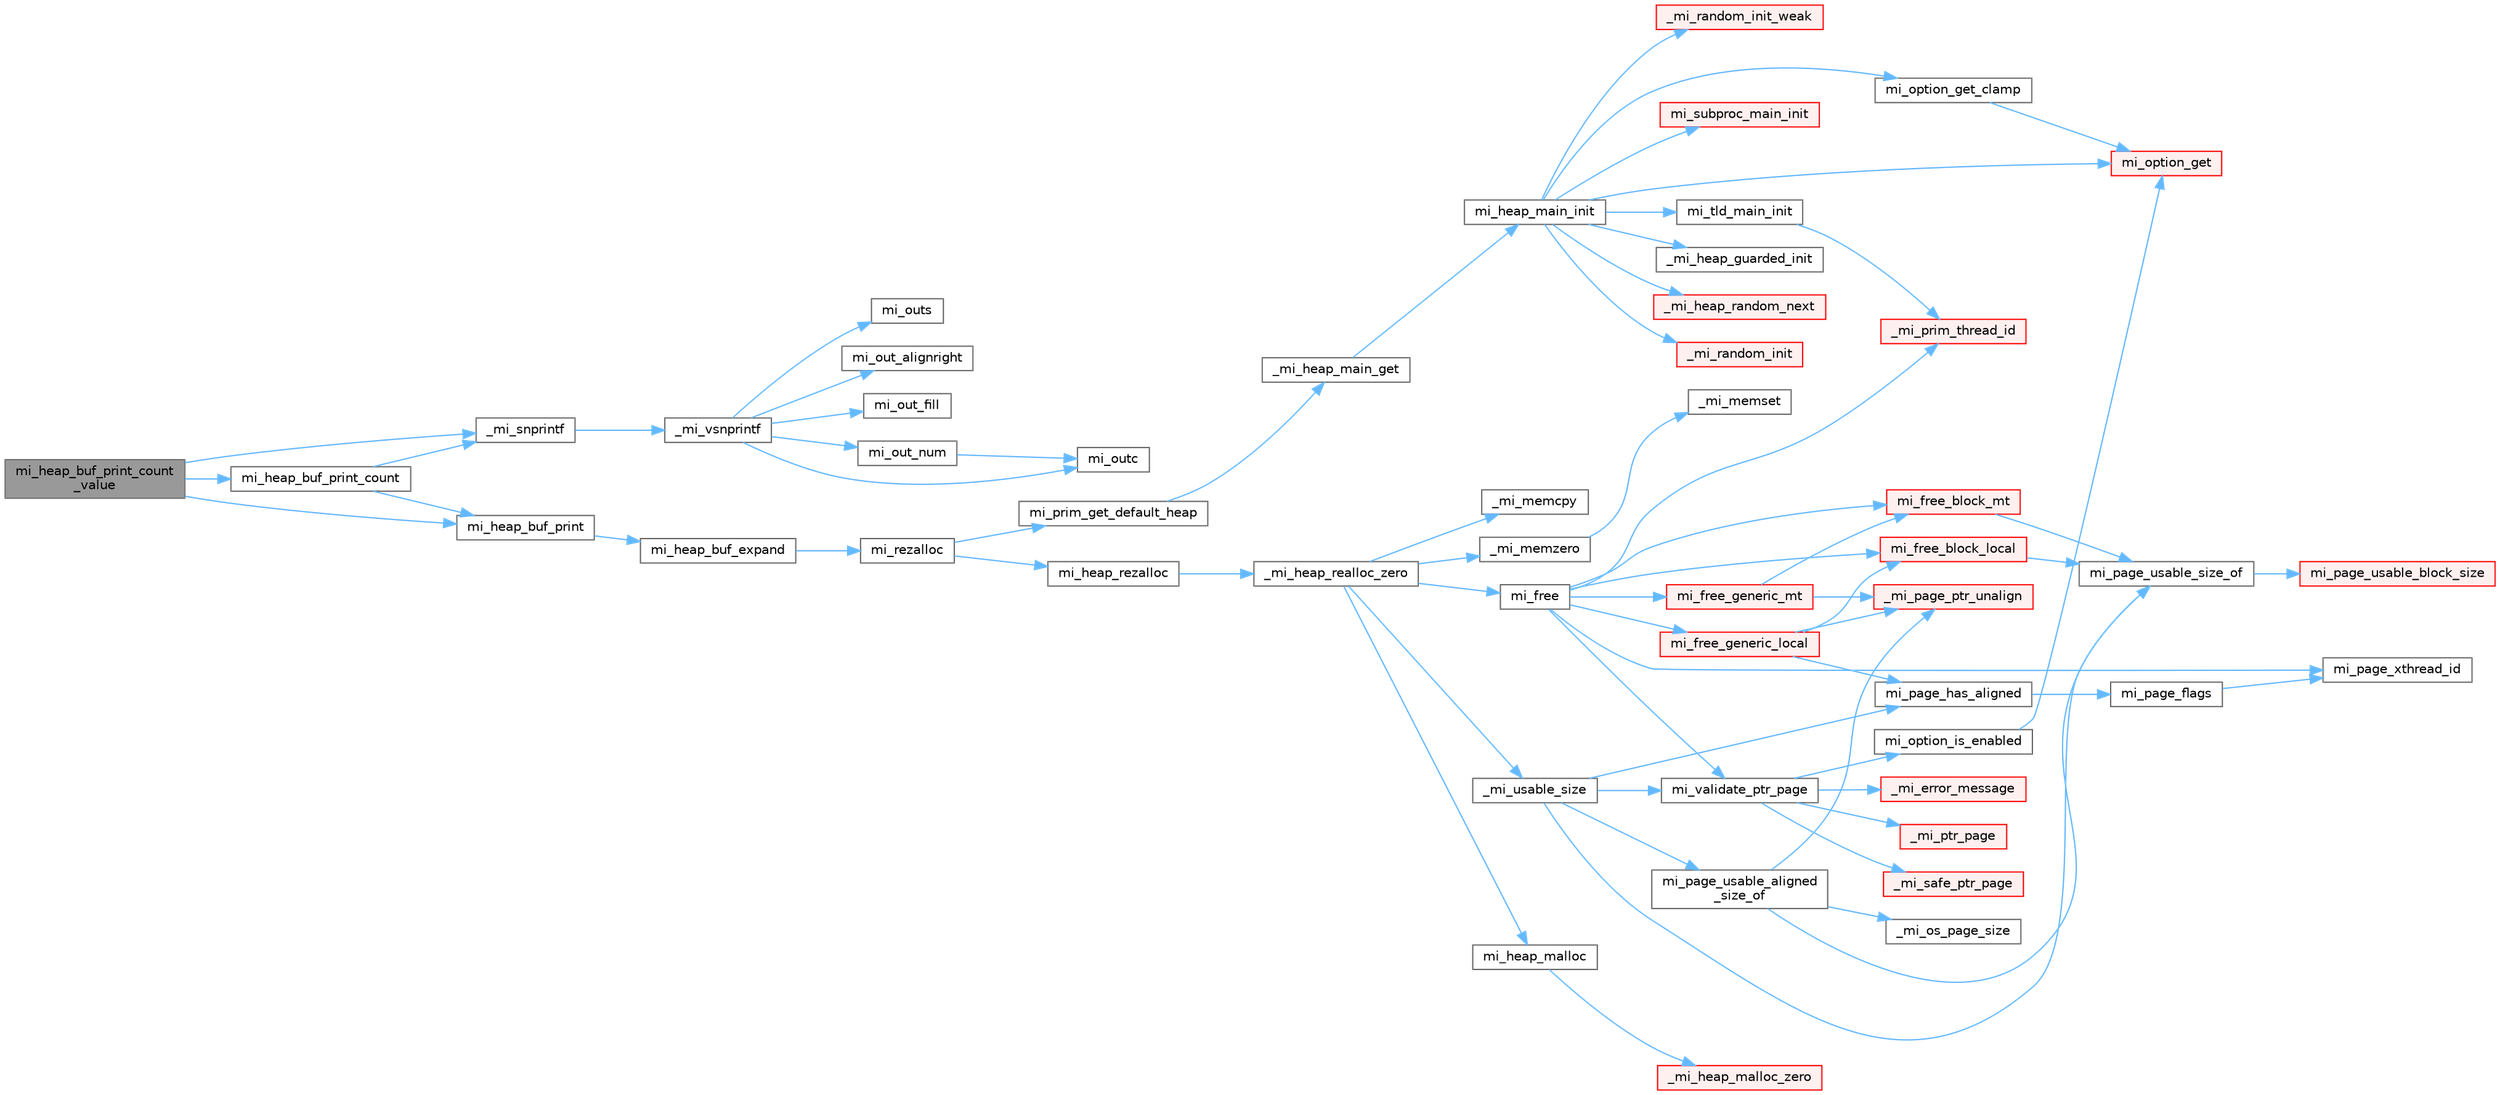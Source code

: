 digraph "mi_heap_buf_print_count_value"
{
 // LATEX_PDF_SIZE
  bgcolor="transparent";
  edge [fontname=Helvetica,fontsize=10,labelfontname=Helvetica,labelfontsize=10];
  node [fontname=Helvetica,fontsize=10,shape=box,height=0.2,width=0.4];
  rankdir="LR";
  Node1 [id="Node000001",label="mi_heap_buf_print_count\l_value",height=0.2,width=0.4,color="gray40", fillcolor="grey60", style="filled", fontcolor="black",tooltip=" "];
  Node1 -> Node2 [id="edge66_Node000001_Node000002",color="steelblue1",style="solid",tooltip=" "];
  Node2 [id="Node000002",label="_mi_snprintf",height=0.2,width=0.4,color="grey40", fillcolor="white", style="filled",URL="$libc_8c.html#a6c2f4673e3317f332571bc1bec18c49b",tooltip=" "];
  Node2 -> Node3 [id="edge67_Node000002_Node000003",color="steelblue1",style="solid",tooltip=" "];
  Node3 [id="Node000003",label="_mi_vsnprintf",height=0.2,width=0.4,color="grey40", fillcolor="white", style="filled",URL="$libc_8c.html#a8991188606f00dc8665aa14d8e7dab83",tooltip=" "];
  Node3 -> Node4 [id="edge68_Node000003_Node000004",color="steelblue1",style="solid",tooltip=" "];
  Node4 [id="Node000004",label="mi_out_alignright",height=0.2,width=0.4,color="grey40", fillcolor="white", style="filled",URL="$libc_8c.html#ad685676d3f84c5cd4dfa7827c23bd5f8",tooltip=" "];
  Node3 -> Node5 [id="edge69_Node000003_Node000005",color="steelblue1",style="solid",tooltip=" "];
  Node5 [id="Node000005",label="mi_out_fill",height=0.2,width=0.4,color="grey40", fillcolor="white", style="filled",URL="$libc_8c.html#aa0ad53a34be55c1788f02c39458eaae2",tooltip=" "];
  Node3 -> Node6 [id="edge70_Node000003_Node000006",color="steelblue1",style="solid",tooltip=" "];
  Node6 [id="Node000006",label="mi_out_num",height=0.2,width=0.4,color="grey40", fillcolor="white", style="filled",URL="$libc_8c.html#a94c4b54180b0199b5ccafd9873ebf4b6",tooltip=" "];
  Node6 -> Node7 [id="edge71_Node000006_Node000007",color="steelblue1",style="solid",tooltip=" "];
  Node7 [id="Node000007",label="mi_outc",height=0.2,width=0.4,color="grey40", fillcolor="white", style="filled",URL="$libc_8c.html#a623f4757c3652532d609471b123b2a38",tooltip=" "];
  Node3 -> Node7 [id="edge72_Node000003_Node000007",color="steelblue1",style="solid",tooltip=" "];
  Node3 -> Node8 [id="edge73_Node000003_Node000008",color="steelblue1",style="solid",tooltip=" "];
  Node8 [id="Node000008",label="mi_outs",height=0.2,width=0.4,color="grey40", fillcolor="white", style="filled",URL="$libc_8c.html#a1ffb38103615c2e8069c56410328ffe9",tooltip=" "];
  Node1 -> Node9 [id="edge74_Node000001_Node000009",color="steelblue1",style="solid",tooltip=" "];
  Node9 [id="Node000009",label="mi_heap_buf_print",height=0.2,width=0.4,color="grey40", fillcolor="white", style="filled",URL="$stats_8c.html#a7590bc0a639285c6cce9a5d0f327c45c",tooltip=" "];
  Node9 -> Node10 [id="edge75_Node000009_Node000010",color="steelblue1",style="solid",tooltip=" "];
  Node10 [id="Node000010",label="mi_heap_buf_expand",height=0.2,width=0.4,color="grey40", fillcolor="white", style="filled",URL="$stats_8c.html#af57cc274df70c4309e1d0e92a06c52f1",tooltip=" "];
  Node10 -> Node11 [id="edge76_Node000010_Node000011",color="steelblue1",style="solid",tooltip=" "];
  Node11 [id="Node000011",label="mi_rezalloc",height=0.2,width=0.4,color="grey40", fillcolor="white", style="filled",URL="$group__zeroinit.html#gadfd34cd7b4f2bbda7ae06367a6360756",tooltip=" "];
  Node11 -> Node12 [id="edge77_Node000011_Node000012",color="steelblue1",style="solid",tooltip=" "];
  Node12 [id="Node000012",label="mi_heap_rezalloc",height=0.2,width=0.4,color="grey40", fillcolor="white", style="filled",URL="$group__zeroinit.html#ga8d8b7ebb24b513cd84d1a696048da60d",tooltip=" "];
  Node12 -> Node13 [id="edge78_Node000012_Node000013",color="steelblue1",style="solid",tooltip=" "];
  Node13 [id="Node000013",label="_mi_heap_realloc_zero",height=0.2,width=0.4,color="grey40", fillcolor="white", style="filled",URL="$alloc_8c.html#aa0a502a8b4b3af96fbc3bc6a0cf2e092",tooltip=" "];
  Node13 -> Node14 [id="edge79_Node000013_Node000014",color="steelblue1",style="solid",tooltip=" "];
  Node14 [id="Node000014",label="_mi_memcpy",height=0.2,width=0.4,color="grey40", fillcolor="white", style="filled",URL="$_e_a_s_t_l_2packages_2mimalloc_2include_2mimalloc_2internal_8h.html#aced8405f24c39af46117066bb1633924",tooltip=" "];
  Node13 -> Node15 [id="edge80_Node000013_Node000015",color="steelblue1",style="solid",tooltip=" "];
  Node15 [id="Node000015",label="_mi_memzero",height=0.2,width=0.4,color="grey40", fillcolor="white", style="filled",URL="$_e_a_s_t_l_2packages_2mimalloc_2include_2mimalloc_2internal_8h.html#a621a19b2339e1a1d23f8bc1a96eb3b54",tooltip=" "];
  Node15 -> Node16 [id="edge81_Node000015_Node000016",color="steelblue1",style="solid",tooltip=" "];
  Node16 [id="Node000016",label="_mi_memset",height=0.2,width=0.4,color="grey40", fillcolor="white", style="filled",URL="$_e_a_s_t_l_2packages_2mimalloc_2include_2mimalloc_2internal_8h.html#ae042f084f894809035813d45e3c43561",tooltip=" "];
  Node13 -> Node17 [id="edge82_Node000013_Node000017",color="steelblue1",style="solid",tooltip=" "];
  Node17 [id="Node000017",label="_mi_usable_size",height=0.2,width=0.4,color="grey40", fillcolor="white", style="filled",URL="$free_8c.html#ad2304b1ed3a49b8c20e550c060d5627d",tooltip=" "];
  Node17 -> Node18 [id="edge83_Node000017_Node000018",color="steelblue1",style="solid",tooltip=" "];
  Node18 [id="Node000018",label="mi_page_has_aligned",height=0.2,width=0.4,color="grey40", fillcolor="white", style="filled",URL="$_e_a_s_t_l_2packages_2mimalloc_2include_2mimalloc_2internal_8h.html#ae0b5641b1e2fabf59c84685e08520852",tooltip=" "];
  Node18 -> Node19 [id="edge84_Node000018_Node000019",color="steelblue1",style="solid",tooltip=" "];
  Node19 [id="Node000019",label="mi_page_flags",height=0.2,width=0.4,color="grey40", fillcolor="white", style="filled",URL="$_e_a_s_t_l_2packages_2mimalloc_2include_2mimalloc_2internal_8h.html#a3d26e50ecf7ae2045d2a6dc69c3c30c8",tooltip=" "];
  Node19 -> Node20 [id="edge85_Node000019_Node000020",color="steelblue1",style="solid",tooltip=" "];
  Node20 [id="Node000020",label="mi_page_xthread_id",height=0.2,width=0.4,color="grey40", fillcolor="white", style="filled",URL="$_e_a_s_t_l_2packages_2mimalloc_2include_2mimalloc_2internal_8h.html#af15a53be4fb9aa00af3c25632b1b1dac",tooltip=" "];
  Node17 -> Node21 [id="edge86_Node000017_Node000021",color="steelblue1",style="solid",tooltip=" "];
  Node21 [id="Node000021",label="mi_page_usable_aligned\l_size_of",height=0.2,width=0.4,color="grey40", fillcolor="white", style="filled",URL="$free_8c.html#a85c1b5ab3965f4a581f194aa06d0cf45",tooltip=" "];
  Node21 -> Node22 [id="edge87_Node000021_Node000022",color="steelblue1",style="solid",tooltip=" "];
  Node22 [id="Node000022",label="_mi_os_page_size",height=0.2,width=0.4,color="grey40", fillcolor="white", style="filled",URL="$os_8c.html#a723e4c95209d4c6282b53317473e83d5",tooltip=" "];
  Node21 -> Node23 [id="edge88_Node000021_Node000023",color="steelblue1",style="solid",tooltip=" "];
  Node23 [id="Node000023",label="_mi_page_ptr_unalign",height=0.2,width=0.4,color="red", fillcolor="#FFF0F0", style="filled",URL="$free_8c.html#a02c896f799e571b628b2d7747ca9f771",tooltip=" "];
  Node21 -> Node26 [id="edge89_Node000021_Node000026",color="steelblue1",style="solid",tooltip=" "];
  Node26 [id="Node000026",label="mi_page_usable_size_of",height=0.2,width=0.4,color="grey40", fillcolor="white", style="filled",URL="$free_8c.html#a26335e66b160c5319806a2e33f7b70e7",tooltip=" "];
  Node26 -> Node27 [id="edge90_Node000026_Node000027",color="steelblue1",style="solid",tooltip=" "];
  Node27 [id="Node000027",label="mi_page_usable_block_size",height=0.2,width=0.4,color="red", fillcolor="#FFF0F0", style="filled",URL="$_e_a_s_t_l_2packages_2mimalloc_2include_2mimalloc_2internal_8h.html#a432abca03d059a7d40d8d39617afc8f7",tooltip=" "];
  Node17 -> Node26 [id="edge91_Node000017_Node000026",color="steelblue1",style="solid",tooltip=" "];
  Node17 -> Node28 [id="edge92_Node000017_Node000028",color="steelblue1",style="solid",tooltip=" "];
  Node28 [id="Node000028",label="mi_validate_ptr_page",height=0.2,width=0.4,color="grey40", fillcolor="white", style="filled",URL="$free_8c.html#a3c325fa47ff6342dca1b913607844b93",tooltip=" "];
  Node28 -> Node29 [id="edge93_Node000028_Node000029",color="steelblue1",style="solid",tooltip=" "];
  Node29 [id="Node000029",label="_mi_error_message",height=0.2,width=0.4,color="red", fillcolor="#FFF0F0", style="filled",URL="$options_8c.html#a2bebc073bcaac71658e57bb260c2e426",tooltip=" "];
  Node28 -> Node59 [id="edge94_Node000028_Node000059",color="steelblue1",style="solid",tooltip=" "];
  Node59 [id="Node000059",label="_mi_ptr_page",height=0.2,width=0.4,color="red", fillcolor="#FFF0F0", style="filled",URL="$_e_a_s_t_l_2packages_2mimalloc_2include_2mimalloc_2internal_8h.html#acd84a462a2045538d19ecc56e6cc29f6",tooltip=" "];
  Node28 -> Node64 [id="edge95_Node000028_Node000064",color="steelblue1",style="solid",tooltip=" "];
  Node64 [id="Node000064",label="_mi_safe_ptr_page",height=0.2,width=0.4,color="red", fillcolor="#FFF0F0", style="filled",URL="$page-map_8c.html#aa93d85305e51471aa1951ab818628a63",tooltip=" "];
  Node28 -> Node31 [id="edge96_Node000028_Node000031",color="steelblue1",style="solid",tooltip=" "];
  Node31 [id="Node000031",label="mi_option_is_enabled",height=0.2,width=0.4,color="grey40", fillcolor="white", style="filled",URL="$group__options.html#ga459ad98f18b3fc9275474807fe0ca188",tooltip=" "];
  Node31 -> Node32 [id="edge97_Node000031_Node000032",color="steelblue1",style="solid",tooltip=" "];
  Node32 [id="Node000032",label="mi_option_get",height=0.2,width=0.4,color="red", fillcolor="#FFF0F0", style="filled",URL="$group__options.html#ga7e8af195cc81d3fa64ccf2662caa565a",tooltip=" "];
  Node13 -> Node66 [id="edge98_Node000013_Node000066",color="steelblue1",style="solid",tooltip=" "];
  Node66 [id="Node000066",label="mi_free",height=0.2,width=0.4,color="grey40", fillcolor="white", style="filled",URL="$group__malloc.html#gaf2c7b89c327d1f60f59e68b9ea644d95",tooltip=" "];
  Node66 -> Node48 [id="edge99_Node000066_Node000048",color="steelblue1",style="solid",tooltip=" "];
  Node48 [id="Node000048",label="_mi_prim_thread_id",height=0.2,width=0.4,color="red", fillcolor="#FFF0F0", style="filled",URL="$prim_8h.html#a3875c92cbb791d0a7c69bc1fd2df6804",tooltip=" "];
  Node66 -> Node67 [id="edge100_Node000066_Node000067",color="steelblue1",style="solid",tooltip=" "];
  Node67 [id="Node000067",label="mi_free_block_local",height=0.2,width=0.4,color="red", fillcolor="#FFF0F0", style="filled",URL="$free_8c.html#a4ea336aeb08fb4786186f6087a751d3c",tooltip=" "];
  Node67 -> Node26 [id="edge101_Node000067_Node000026",color="steelblue1",style="solid",tooltip=" "];
  Node66 -> Node269 [id="edge102_Node000066_Node000269",color="steelblue1",style="solid",tooltip=" "];
  Node269 [id="Node000269",label="mi_free_block_mt",height=0.2,width=0.4,color="red", fillcolor="#FFF0F0", style="filled",URL="$free_8c.html#af5ffcf95b8bfc34e499ae3b203e72475",tooltip=" "];
  Node269 -> Node26 [id="edge103_Node000269_Node000026",color="steelblue1",style="solid",tooltip=" "];
  Node66 -> Node332 [id="edge104_Node000066_Node000332",color="steelblue1",style="solid",tooltip=" "];
  Node332 [id="Node000332",label="mi_free_generic_local",height=0.2,width=0.4,color="red", fillcolor="#FFF0F0", style="filled",URL="$free_8c.html#a2e61936ec89160d051a72f0d1f95424f",tooltip=" "];
  Node332 -> Node23 [id="edge105_Node000332_Node000023",color="steelblue1",style="solid",tooltip=" "];
  Node332 -> Node67 [id="edge106_Node000332_Node000067",color="steelblue1",style="solid",tooltip=" "];
  Node332 -> Node18 [id="edge107_Node000332_Node000018",color="steelblue1",style="solid",tooltip=" "];
  Node66 -> Node334 [id="edge108_Node000066_Node000334",color="steelblue1",style="solid",tooltip=" "];
  Node334 [id="Node000334",label="mi_free_generic_mt",height=0.2,width=0.4,color="red", fillcolor="#FFF0F0", style="filled",URL="$free_8c.html#acc3316883c1cf74f78cb41e5d1b46ced",tooltip=" "];
  Node334 -> Node23 [id="edge109_Node000334_Node000023",color="steelblue1",style="solid",tooltip=" "];
  Node334 -> Node269 [id="edge110_Node000334_Node000269",color="steelblue1",style="solid",tooltip=" "];
  Node66 -> Node20 [id="edge111_Node000066_Node000020",color="steelblue1",style="solid",tooltip=" "];
  Node66 -> Node28 [id="edge112_Node000066_Node000028",color="steelblue1",style="solid",tooltip=" "];
  Node13 -> Node335 [id="edge113_Node000013_Node000335",color="steelblue1",style="solid",tooltip=" "];
  Node335 [id="Node000335",label="mi_heap_malloc",height=0.2,width=0.4,color="grey40", fillcolor="white", style="filled",URL="$group__heap.html#gab374e206c7034e0d899fb934e4f4a863",tooltip=" "];
  Node335 -> Node336 [id="edge114_Node000335_Node000336",color="steelblue1",style="solid",tooltip=" "];
  Node336 [id="Node000336",label="_mi_heap_malloc_zero",height=0.2,width=0.4,color="red", fillcolor="#FFF0F0", style="filled",URL="$alloc_8c.html#a4f6dd9bc8d4e47e98566ee77883d703e",tooltip=" "];
  Node11 -> Node279 [id="edge115_Node000011_Node000279",color="steelblue1",style="solid",tooltip=" "];
  Node279 [id="Node000279",label="mi_prim_get_default_heap",height=0.2,width=0.4,color="grey40", fillcolor="white", style="filled",URL="$prim_8h.html#a986e62564728229db3ccecbd6e97fd98",tooltip=" "];
  Node279 -> Node280 [id="edge116_Node000279_Node000280",color="steelblue1",style="solid",tooltip=" "];
  Node280 [id="Node000280",label="_mi_heap_main_get",height=0.2,width=0.4,color="grey40", fillcolor="white", style="filled",URL="$_e_a_s_t_l_2packages_2mimalloc_2src_2init_8c.html#a1feeb4148fb048caf23361152895a55c",tooltip=" "];
  Node280 -> Node281 [id="edge117_Node000280_Node000281",color="steelblue1",style="solid",tooltip=" "];
  Node281 [id="Node000281",label="mi_heap_main_init",height=0.2,width=0.4,color="grey40", fillcolor="white", style="filled",URL="$_e_a_s_t_l_2packages_2mimalloc_2src_2init_8c.html#a5d8b12ae7942ecf3eb4e8ffd313a263a",tooltip=" "];
  Node281 -> Node282 [id="edge118_Node000281_Node000282",color="steelblue1",style="solid",tooltip=" "];
  Node282 [id="Node000282",label="_mi_heap_guarded_init",height=0.2,width=0.4,color="grey40", fillcolor="white", style="filled",URL="$_e_a_s_t_l_2packages_2mimalloc_2src_2init_8c.html#a70e3672a1e08dcb5e7e311d403693394",tooltip=" "];
  Node281 -> Node283 [id="edge119_Node000281_Node000283",color="steelblue1",style="solid",tooltip=" "];
  Node283 [id="Node000283",label="_mi_heap_random_next",height=0.2,width=0.4,color="red", fillcolor="#FFF0F0", style="filled",URL="$heap_8c.html#a68ddb5f2c595ea9d4e8d450342b4713c",tooltip=" "];
  Node281 -> Node289 [id="edge120_Node000281_Node000289",color="steelblue1",style="solid",tooltip=" "];
  Node289 [id="Node000289",label="_mi_random_init",height=0.2,width=0.4,color="red", fillcolor="#FFF0F0", style="filled",URL="$random_8c.html#aca9dc8a900f1b727e326063778b2eee1",tooltip=" "];
  Node281 -> Node298 [id="edge121_Node000281_Node000298",color="steelblue1",style="solid",tooltip=" "];
  Node298 [id="Node000298",label="_mi_random_init_weak",height=0.2,width=0.4,color="red", fillcolor="#FFF0F0", style="filled",URL="$random_8c.html#a6bfdbdbf180aa56ff5697e0f2e3ca49a",tooltip=" "];
  Node281 -> Node32 [id="edge122_Node000281_Node000032",color="steelblue1",style="solid",tooltip=" "];
  Node281 -> Node226 [id="edge123_Node000281_Node000226",color="steelblue1",style="solid",tooltip=" "];
  Node226 [id="Node000226",label="mi_option_get_clamp",height=0.2,width=0.4,color="grey40", fillcolor="white", style="filled",URL="$group__options.html#ga96ad9c406338bd314cfe878cfc9bf723",tooltip=" "];
  Node226 -> Node32 [id="edge124_Node000226_Node000032",color="steelblue1",style="solid",tooltip=" "];
  Node281 -> Node299 [id="edge125_Node000281_Node000299",color="steelblue1",style="solid",tooltip=" "];
  Node299 [id="Node000299",label="mi_subproc_main_init",height=0.2,width=0.4,color="red", fillcolor="#FFF0F0", style="filled",URL="$_e_a_s_t_l_2packages_2mimalloc_2src_2init_8c.html#a51b6f4fa5d8cbde3881bf41e2a9d7a73",tooltip=" "];
  Node281 -> Node301 [id="edge126_Node000281_Node000301",color="steelblue1",style="solid",tooltip=" "];
  Node301 [id="Node000301",label="mi_tld_main_init",height=0.2,width=0.4,color="grey40", fillcolor="white", style="filled",URL="$_e_a_s_t_l_2packages_2mimalloc_2src_2init_8c.html#a5b314759773d0dc745240cdf90e7f1b0",tooltip=" "];
  Node301 -> Node48 [id="edge127_Node000301_Node000048",color="steelblue1",style="solid",tooltip=" "];
  Node1 -> Node488 [id="edge128_Node000001_Node000488",color="steelblue1",style="solid",tooltip=" "];
  Node488 [id="Node000488",label="mi_heap_buf_print_count",height=0.2,width=0.4,color="grey40", fillcolor="white", style="filled",URL="$stats_8c.html#acbc51b53307b79835fb0dfded08f628b",tooltip=" "];
  Node488 -> Node2 [id="edge129_Node000488_Node000002",color="steelblue1",style="solid",tooltip=" "];
  Node488 -> Node9 [id="edge130_Node000488_Node000009",color="steelblue1",style="solid",tooltip=" "];
}
